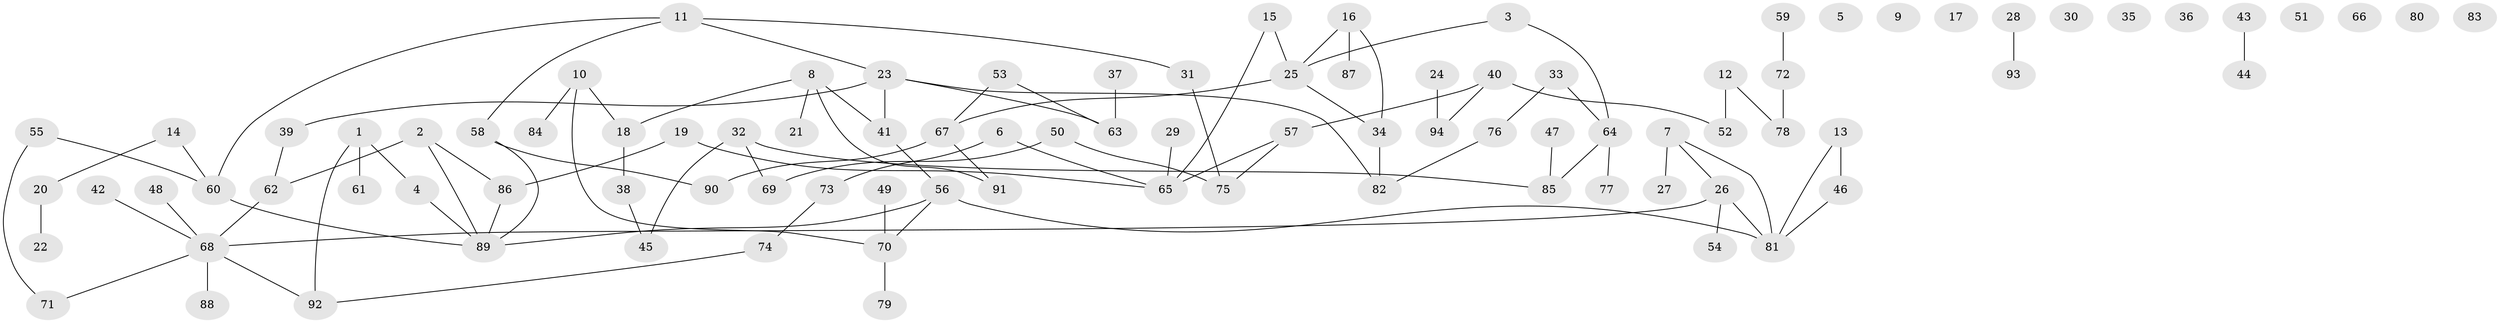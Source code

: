 // Generated by graph-tools (version 1.1) at 2025/00/03/09/25 03:00:40]
// undirected, 94 vertices, 101 edges
graph export_dot {
graph [start="1"]
  node [color=gray90,style=filled];
  1;
  2;
  3;
  4;
  5;
  6;
  7;
  8;
  9;
  10;
  11;
  12;
  13;
  14;
  15;
  16;
  17;
  18;
  19;
  20;
  21;
  22;
  23;
  24;
  25;
  26;
  27;
  28;
  29;
  30;
  31;
  32;
  33;
  34;
  35;
  36;
  37;
  38;
  39;
  40;
  41;
  42;
  43;
  44;
  45;
  46;
  47;
  48;
  49;
  50;
  51;
  52;
  53;
  54;
  55;
  56;
  57;
  58;
  59;
  60;
  61;
  62;
  63;
  64;
  65;
  66;
  67;
  68;
  69;
  70;
  71;
  72;
  73;
  74;
  75;
  76;
  77;
  78;
  79;
  80;
  81;
  82;
  83;
  84;
  85;
  86;
  87;
  88;
  89;
  90;
  91;
  92;
  93;
  94;
  1 -- 4;
  1 -- 61;
  1 -- 92;
  2 -- 62;
  2 -- 86;
  2 -- 89;
  3 -- 25;
  3 -- 64;
  4 -- 89;
  6 -- 65;
  6 -- 73;
  7 -- 26;
  7 -- 27;
  7 -- 81;
  8 -- 18;
  8 -- 21;
  8 -- 41;
  8 -- 91;
  10 -- 18;
  10 -- 70;
  10 -- 84;
  11 -- 23;
  11 -- 31;
  11 -- 58;
  11 -- 60;
  12 -- 52;
  12 -- 78;
  13 -- 46;
  13 -- 81;
  14 -- 20;
  14 -- 60;
  15 -- 25;
  15 -- 65;
  16 -- 25;
  16 -- 34;
  16 -- 87;
  18 -- 38;
  19 -- 65;
  19 -- 86;
  20 -- 22;
  23 -- 39;
  23 -- 41;
  23 -- 63;
  23 -- 82;
  24 -- 94;
  25 -- 34;
  25 -- 67;
  26 -- 54;
  26 -- 68;
  26 -- 81;
  28 -- 93;
  29 -- 65;
  31 -- 75;
  32 -- 45;
  32 -- 69;
  32 -- 85;
  33 -- 64;
  33 -- 76;
  34 -- 82;
  37 -- 63;
  38 -- 45;
  39 -- 62;
  40 -- 52;
  40 -- 57;
  40 -- 94;
  41 -- 56;
  42 -- 68;
  43 -- 44;
  46 -- 81;
  47 -- 85;
  48 -- 68;
  49 -- 70;
  50 -- 69;
  50 -- 75;
  53 -- 63;
  53 -- 67;
  55 -- 60;
  55 -- 71;
  56 -- 70;
  56 -- 81;
  56 -- 89;
  57 -- 65;
  57 -- 75;
  58 -- 89;
  58 -- 90;
  59 -- 72;
  60 -- 89;
  62 -- 68;
  64 -- 77;
  64 -- 85;
  67 -- 90;
  67 -- 91;
  68 -- 71;
  68 -- 88;
  68 -- 92;
  70 -- 79;
  72 -- 78;
  73 -- 74;
  74 -- 92;
  76 -- 82;
  86 -- 89;
}
